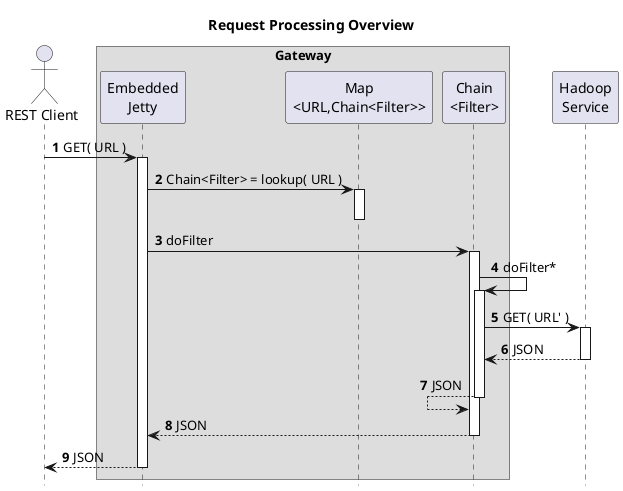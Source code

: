 @startuml
title Request Processing Overview
hide footbox
autonumber

actor "REST Client" as C
box "Gateway"
  participant "Embedded\nJetty" as GW
  participant "Map\n<URL,Chain<Filter>>" as CM
  participant "Chain\n<Filter>" as FC
end box
participant "Hadoop\nService" as S

C -> GW: GET( URL )
activate GW
  GW -> CM: Chain<Filter> = lookup( URL )
  activate CM
  deactivate CM
  GW -> FC: doFilter
  activate FC

      FC -> FC: doFilter*
      activate FC
        FC -> S: GET( URL' )
        activate S
        FC <-- S: JSON
        deactivate S
      FC <-- FC: JSON
      deactivate FC

    GW <-- FC: JSON
  deactivate FC
C <-- GW: JSON
deactivate GW

@enduml